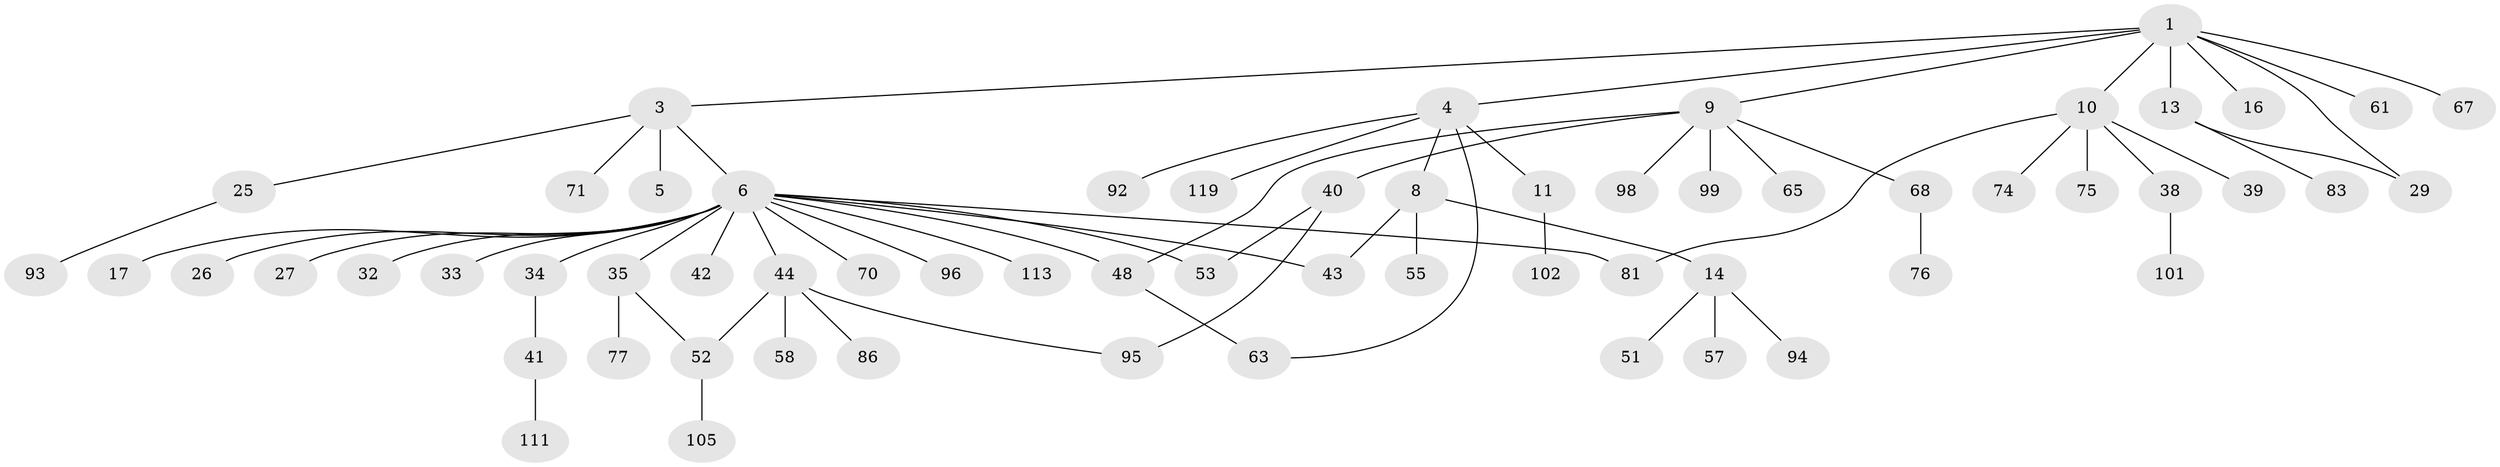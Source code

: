 // original degree distribution, {7: 0.016129032258064516, 4: 0.08870967741935484, 5: 0.04838709677419355, 2: 0.27419354838709675, 6: 0.008064516129032258, 3: 0.12096774193548387, 1: 0.4435483870967742}
// Generated by graph-tools (version 1.1) at 2025/13/03/09/25 04:13:36]
// undirected, 62 vertices, 69 edges
graph export_dot {
graph [start="1"]
  node [color=gray90,style=filled];
  1 [super="+2"];
  3;
  4 [super="+50"];
  5 [super="+18"];
  6 [super="+7+12"];
  8 [super="+37+49+69"];
  9 [super="+22"];
  10 [super="+15"];
  11 [super="+89"];
  13;
  14;
  16 [super="+72+30+21"];
  17 [super="+108+124"];
  25 [super="+36"];
  26 [super="+46"];
  27;
  29 [super="+85+31+115"];
  32;
  33;
  34 [super="+56+106"];
  35;
  38;
  39;
  40 [super="+97"];
  41;
  42 [super="+91"];
  43;
  44 [super="+117+54"];
  48 [super="+73"];
  51 [super="+64+87"];
  52 [super="+88+66"];
  53;
  55;
  57;
  58;
  61;
  63;
  65;
  67 [super="+107"];
  68;
  70;
  71 [super="+104+123"];
  74;
  75;
  76;
  77;
  81;
  83;
  86;
  92;
  93 [super="+109"];
  94;
  95;
  96;
  98;
  99;
  101;
  102;
  105;
  111;
  113;
  119;
  1 -- 3;
  1 -- 4;
  1 -- 9;
  1 -- 10;
  1 -- 13;
  1 -- 29;
  1 -- 16;
  1 -- 67;
  1 -- 61;
  3 -- 5;
  3 -- 6;
  3 -- 25;
  3 -- 71;
  4 -- 8;
  4 -- 11;
  4 -- 119;
  4 -- 63;
  4 -- 92;
  6 -- 17;
  6 -- 34;
  6 -- 42;
  6 -- 113;
  6 -- 32;
  6 -- 96;
  6 -- 33;
  6 -- 35;
  6 -- 43;
  6 -- 81;
  6 -- 53;
  6 -- 27;
  6 -- 48;
  6 -- 70;
  6 -- 26;
  6 -- 44;
  8 -- 14;
  8 -- 55;
  8 -- 43;
  9 -- 40;
  9 -- 48;
  9 -- 65;
  9 -- 98;
  9 -- 99;
  9 -- 68;
  10 -- 75;
  10 -- 81;
  10 -- 74;
  10 -- 38;
  10 -- 39;
  11 -- 102;
  13 -- 83;
  13 -- 29;
  14 -- 51;
  14 -- 57;
  14 -- 94;
  25 -- 93;
  34 -- 41;
  35 -- 52;
  35 -- 77;
  38 -- 101;
  40 -- 53;
  40 -- 95;
  41 -- 111;
  44 -- 86;
  44 -- 95;
  44 -- 52;
  44 -- 58;
  48 -- 63;
  52 -- 105;
  68 -- 76;
}
